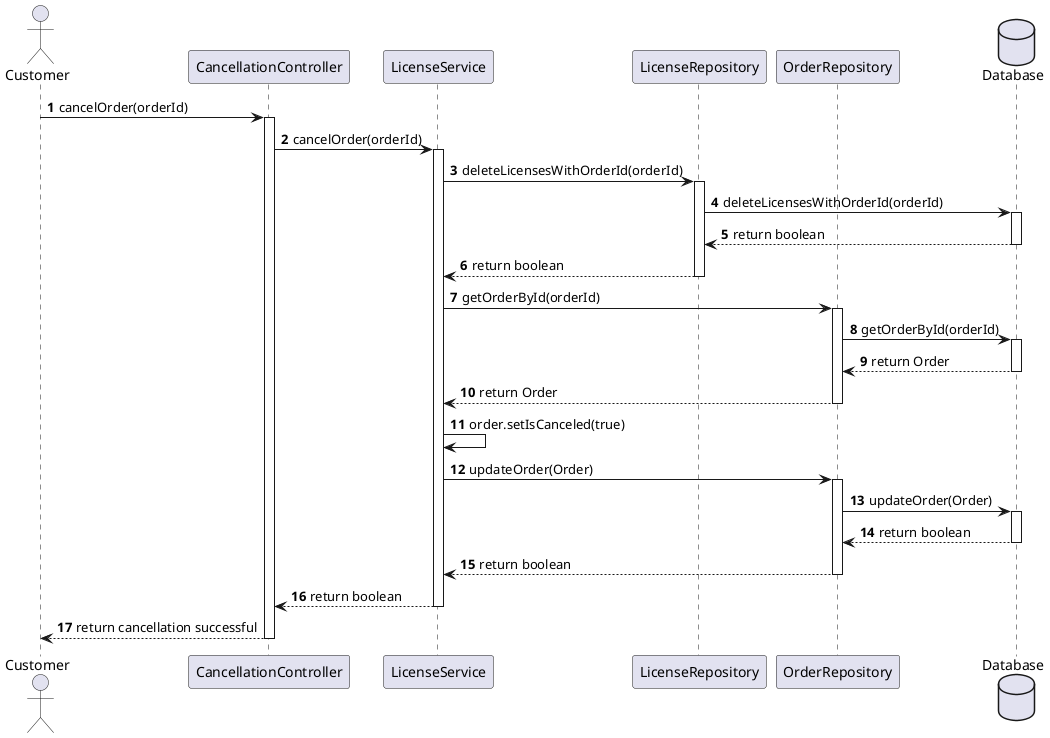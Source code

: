 @startuml
'https://plantuml.com/sequence-diagram

autonumber

actor Customer as c
participant CancellationController as cc
participant LicenseService as ls
participant LicenseRepository as lr
participant OrderRepository as or
database Database as db

c -> cc: cancelOrder(orderId)
activate cc
cc -> ls: cancelOrder(orderId)

activate ls
ls -> lr: deleteLicensesWithOrderId(orderId)
activate lr
lr -> db: deleteLicensesWithOrderId(orderId)
activate db

db --> lr: return boolean
deactivate db

lr --> ls: return boolean
deactivate lr
ls -> or: getOrderById(orderId)
activate or
or -> db: getOrderById(orderId)
activate db
db --> or: return Order
deactivate db

or --> ls: return Order
deactivate or
ls -> ls: order.setIsCanceled(true)
ls -> or: updateOrder(Order)
activate or
or -> db: updateOrder(Order)
activate db
db --> or: return boolean
deactivate db
or --> ls: return boolean
deactivate or
ls --> cc: return boolean
deactivate ls
cc --> c: return cancellation successful
deactivate cc



@enduml